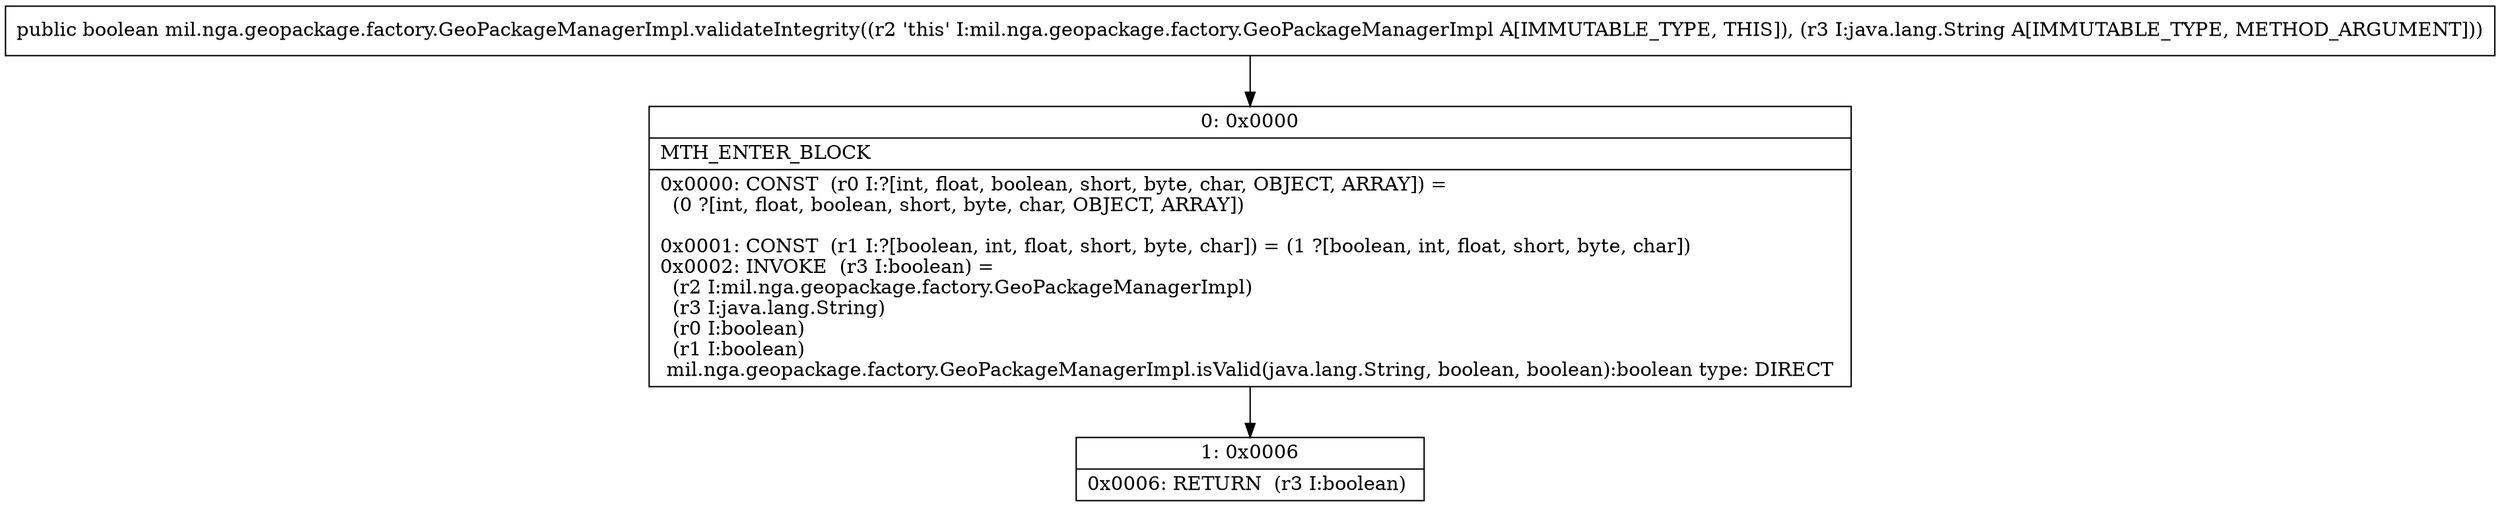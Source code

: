 digraph "CFG formil.nga.geopackage.factory.GeoPackageManagerImpl.validateIntegrity(Ljava\/lang\/String;)Z" {
Node_0 [shape=record,label="{0\:\ 0x0000|MTH_ENTER_BLOCK\l|0x0000: CONST  (r0 I:?[int, float, boolean, short, byte, char, OBJECT, ARRAY]) = \l  (0 ?[int, float, boolean, short, byte, char, OBJECT, ARRAY])\l \l0x0001: CONST  (r1 I:?[boolean, int, float, short, byte, char]) = (1 ?[boolean, int, float, short, byte, char]) \l0x0002: INVOKE  (r3 I:boolean) = \l  (r2 I:mil.nga.geopackage.factory.GeoPackageManagerImpl)\l  (r3 I:java.lang.String)\l  (r0 I:boolean)\l  (r1 I:boolean)\l mil.nga.geopackage.factory.GeoPackageManagerImpl.isValid(java.lang.String, boolean, boolean):boolean type: DIRECT \l}"];
Node_1 [shape=record,label="{1\:\ 0x0006|0x0006: RETURN  (r3 I:boolean) \l}"];
MethodNode[shape=record,label="{public boolean mil.nga.geopackage.factory.GeoPackageManagerImpl.validateIntegrity((r2 'this' I:mil.nga.geopackage.factory.GeoPackageManagerImpl A[IMMUTABLE_TYPE, THIS]), (r3 I:java.lang.String A[IMMUTABLE_TYPE, METHOD_ARGUMENT])) }"];
MethodNode -> Node_0;
Node_0 -> Node_1;
}

